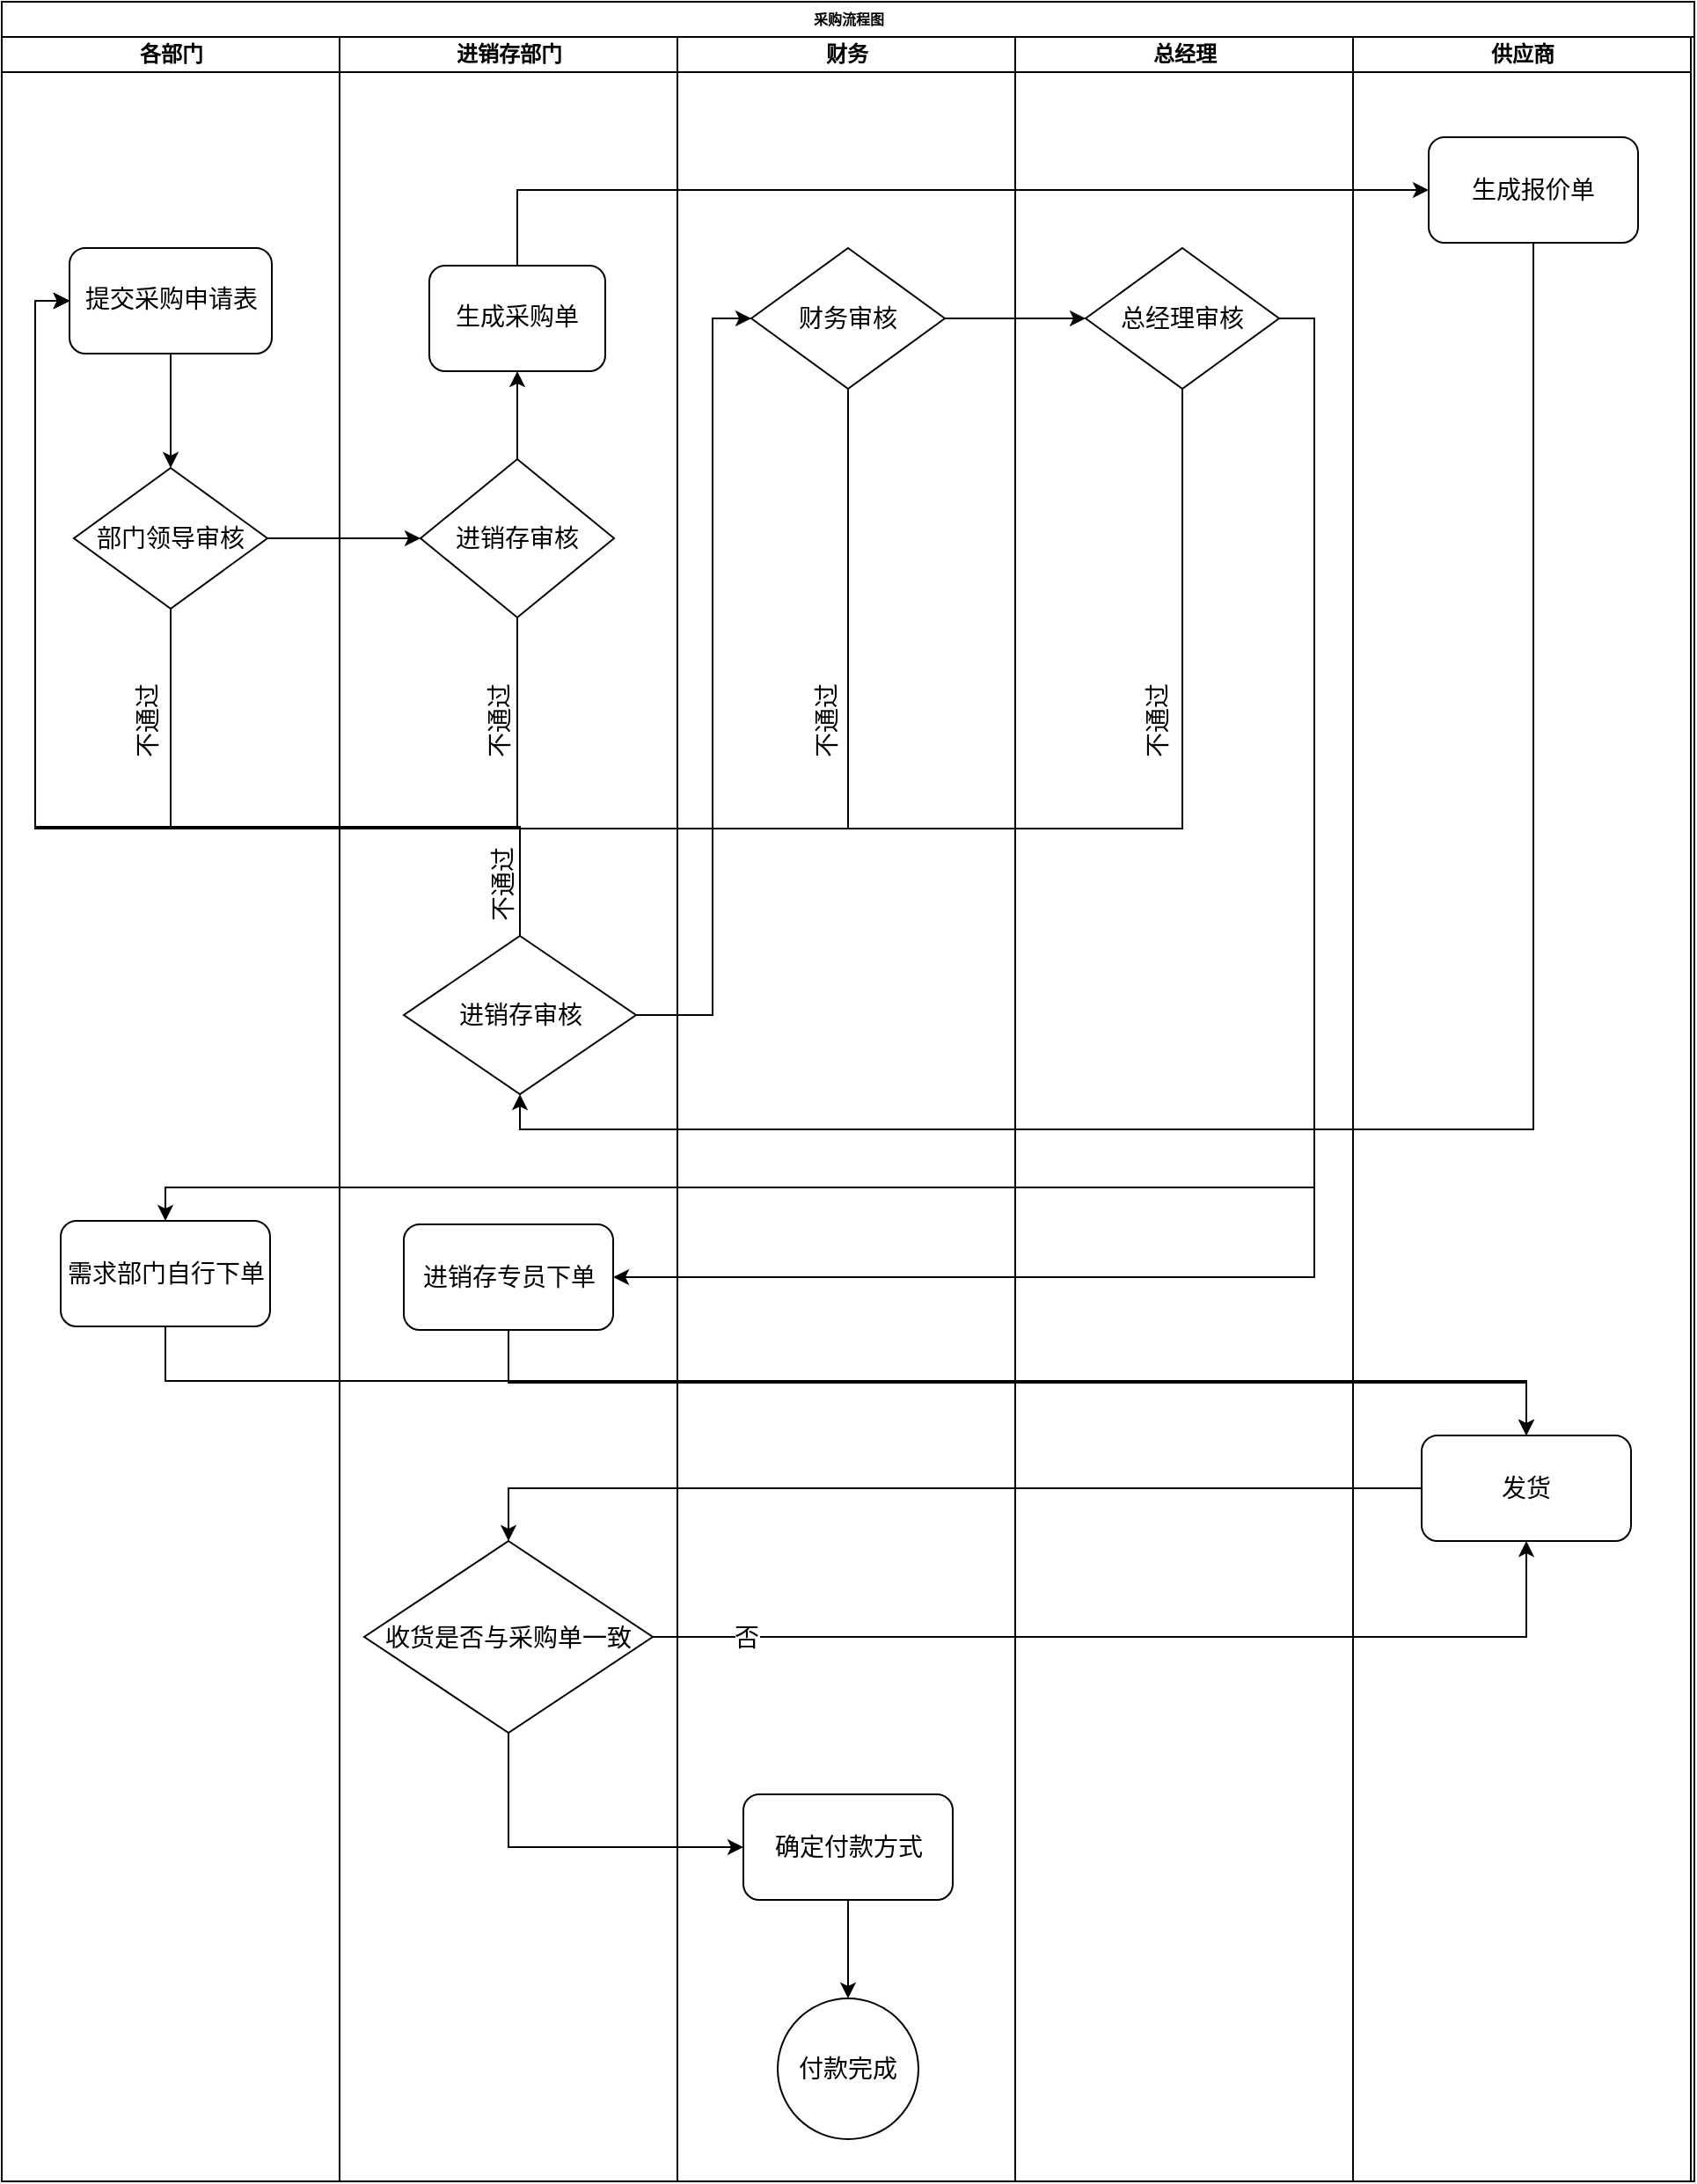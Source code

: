 <mxfile version="12.9.12" type="github">
  <diagram id="5PWfzPO6Jx__woqUqDD8" name="第 1 页">
    <mxGraphModel dx="1038" dy="548" grid="0" gridSize="10" guides="1" tooltips="1" connect="1" arrows="1" fold="1" page="1" pageScale="1" pageWidth="1169" pageHeight="827" math="0" shadow="0">
      <root>
        <mxCell id="0" />
        <mxCell id="1" parent="0" />
        <mxCell id="ssmvnQJbBFKJemoLIA-i-1" value="采购流程图" style="swimlane;html=1;childLayout=stackLayout;startSize=20;rounded=0;shadow=0;labelBackgroundColor=none;strokeWidth=1;fontFamily=Verdana;fontSize=8;align=center;gradientColor=#ffffff;swimlaneFillColor=#ffffff;" vertex="1" parent="1">
          <mxGeometry x="72" y="15" width="962" height="1239" as="geometry" />
        </mxCell>
        <mxCell id="ssmvnQJbBFKJemoLIA-i-2" value="各部门" style="swimlane;html=1;startSize=20;" vertex="1" parent="ssmvnQJbBFKJemoLIA-i-1">
          <mxGeometry y="20" width="192" height="1219" as="geometry" />
        </mxCell>
        <mxCell id="ssmvnQJbBFKJemoLIA-i-3" style="edgeStyle=orthogonalEdgeStyle;rounded=0;orthogonalLoop=1;jettySize=auto;html=1;exitX=0.5;exitY=1;exitDx=0;exitDy=0;entryX=0.5;entryY=0;entryDx=0;entryDy=0;" edge="1" parent="ssmvnQJbBFKJemoLIA-i-2" source="ssmvnQJbBFKJemoLIA-i-4" target="ssmvnQJbBFKJemoLIA-i-6">
          <mxGeometry relative="1" as="geometry" />
        </mxCell>
        <mxCell id="ssmvnQJbBFKJemoLIA-i-7" value="不通过" style="text;html=1;align=center;verticalAlign=middle;resizable=0;points=[];autosize=1;fontSize=14;horizontal=0;" vertex="1" parent="ssmvnQJbBFKJemoLIA-i-2">
          <mxGeometry x="53" y="379" width="60" height="20" as="geometry" />
        </mxCell>
        <mxCell id="ssmvnQJbBFKJemoLIA-i-4" value="提交采购申请表" style="rounded=1;whiteSpace=wrap;html=1;shadow=0;labelBackgroundColor=none;strokeWidth=1;fontFamily=Verdana;fontSize=14;align=center;fontStyle=0" vertex="1" parent="ssmvnQJbBFKJemoLIA-i-2">
          <mxGeometry x="38.5" y="120" width="115" height="60" as="geometry" />
        </mxCell>
        <mxCell id="ssmvnQJbBFKJemoLIA-i-5" style="edgeStyle=orthogonalEdgeStyle;rounded=0;orthogonalLoop=1;jettySize=auto;html=1;exitX=0.5;exitY=1;exitDx=0;exitDy=0;entryX=0;entryY=0.5;entryDx=0;entryDy=0;fontSize=14;" edge="1" parent="ssmvnQJbBFKJemoLIA-i-2" source="ssmvnQJbBFKJemoLIA-i-6" target="ssmvnQJbBFKJemoLIA-i-4">
          <mxGeometry relative="1" as="geometry">
            <Array as="points">
              <mxPoint x="96" y="450" />
              <mxPoint x="19" y="450" />
              <mxPoint x="19" y="150" />
            </Array>
          </mxGeometry>
        </mxCell>
        <mxCell id="ssmvnQJbBFKJemoLIA-i-6" value="部门领导审核" style="rhombus;whiteSpace=wrap;html=1;fontStyle=0;fontSize=14;" vertex="1" parent="ssmvnQJbBFKJemoLIA-i-2">
          <mxGeometry x="41" y="245" width="110" height="80" as="geometry" />
        </mxCell>
        <mxCell id="ssmvnQJbBFKJemoLIA-i-29" value="&lt;span style=&quot;font-family: &amp;#34;helvetica&amp;#34;&quot;&gt;需求部门自行下单&lt;/span&gt;" style="rounded=1;whiteSpace=wrap;html=1;shadow=0;labelBackgroundColor=none;strokeWidth=1;fontFamily=Verdana;fontSize=14;align=center;fontStyle=0" vertex="1" parent="ssmvnQJbBFKJemoLIA-i-2">
          <mxGeometry x="33.5" y="673" width="119" height="60" as="geometry" />
        </mxCell>
        <mxCell id="ssmvnQJbBFKJemoLIA-i-8" value="进销存部门" style="swimlane;html=1;startSize=20;flipH=1;flipV=0;" vertex="1" parent="ssmvnQJbBFKJemoLIA-i-1">
          <mxGeometry x="192" y="20" width="192" height="1219" as="geometry" />
        </mxCell>
        <mxCell id="ssmvnQJbBFKJemoLIA-i-12" value="不通过" style="text;html=1;align=center;verticalAlign=middle;resizable=0;points=[];autosize=1;fontSize=14;horizontal=0;" vertex="1" parent="ssmvnQJbBFKJemoLIA-i-8">
          <mxGeometry x="61" y="379" width="60" height="20" as="geometry" />
        </mxCell>
        <mxCell id="ssmvnQJbBFKJemoLIA-i-51" value="不通过" style="text;html=1;align=center;verticalAlign=middle;resizable=0;points=[];autosize=1;fontSize=14;horizontal=0;" vertex="1" parent="ssmvnQJbBFKJemoLIA-i-8">
          <mxGeometry x="63" y="472" width="60" height="20" as="geometry" />
        </mxCell>
        <mxCell id="ssmvnQJbBFKJemoLIA-i-61" value="收货是否与采购单一致" style="rhombus;whiteSpace=wrap;html=1;fontStyle=0;fontSize=14;" vertex="1" parent="ssmvnQJbBFKJemoLIA-i-8">
          <mxGeometry x="14" y="855" width="164" height="109" as="geometry" />
        </mxCell>
        <mxCell id="ssmvnQJbBFKJemoLIA-i-30" value="&lt;span style=&quot;font-family: &amp;#34;helvetica&amp;#34;&quot;&gt;进销存专员下单&lt;/span&gt;" style="rounded=1;whiteSpace=wrap;html=1;shadow=0;labelBackgroundColor=none;strokeWidth=1;fontFamily=Verdana;fontSize=14;align=center;fontStyle=0" vertex="1" parent="ssmvnQJbBFKJemoLIA-i-8">
          <mxGeometry x="36.5" y="675" width="119" height="60" as="geometry" />
        </mxCell>
        <mxCell id="ssmvnQJbBFKJemoLIA-i-9" value="生成采购单" style="rounded=1;whiteSpace=wrap;html=1;shadow=0;labelBackgroundColor=none;strokeWidth=1;fontFamily=Verdana;fontSize=14;align=center;fontStyle=0" vertex="1" parent="ssmvnQJbBFKJemoLIA-i-8">
          <mxGeometry x="51" y="130" width="100" height="60" as="geometry" />
        </mxCell>
        <mxCell id="ssmvnQJbBFKJemoLIA-i-10" style="edgeStyle=orthogonalEdgeStyle;rounded=0;orthogonalLoop=1;jettySize=auto;html=1;exitX=0.5;exitY=0;exitDx=0;exitDy=0;fontSize=14;" edge="1" parent="ssmvnQJbBFKJemoLIA-i-8" source="ssmvnQJbBFKJemoLIA-i-11" target="ssmvnQJbBFKJemoLIA-i-9">
          <mxGeometry relative="1" as="geometry" />
        </mxCell>
        <mxCell id="ssmvnQJbBFKJemoLIA-i-11" value="进销存审核" style="rhombus;whiteSpace=wrap;html=1;fontStyle=0;fontSize=14;" vertex="1" parent="ssmvnQJbBFKJemoLIA-i-8">
          <mxGeometry x="46" y="240" width="110" height="90" as="geometry" />
        </mxCell>
        <mxCell id="ssmvnQJbBFKJemoLIA-i-46" value="进销存审核" style="rhombus;whiteSpace=wrap;html=1;fontStyle=0;fontSize=14;" vertex="1" parent="ssmvnQJbBFKJemoLIA-i-8">
          <mxGeometry x="36.5" y="511" width="132" height="90" as="geometry" />
        </mxCell>
        <mxCell id="ssmvnQJbBFKJemoLIA-i-13" value="财务" style="swimlane;html=1;startSize=20;" vertex="1" parent="ssmvnQJbBFKJemoLIA-i-1">
          <mxGeometry x="384" y="20" width="192" height="1219" as="geometry" />
        </mxCell>
        <mxCell id="ssmvnQJbBFKJemoLIA-i-15" value="不通过" style="text;html=1;align=center;verticalAlign=middle;resizable=0;points=[];autosize=1;fontSize=14;horizontal=0;" vertex="1" parent="ssmvnQJbBFKJemoLIA-i-13">
          <mxGeometry x="55" y="379" width="60" height="20" as="geometry" />
        </mxCell>
        <mxCell id="ssmvnQJbBFKJemoLIA-i-67" value="&lt;font style=&quot;font-size: 14px&quot;&gt;付款完成&lt;/font&gt;" style="ellipse;whiteSpace=wrap;html=1;aspect=fixed;gradientColor=#ffffff;" vertex="1" parent="ssmvnQJbBFKJemoLIA-i-13">
          <mxGeometry x="57" y="1115" width="80" height="80" as="geometry" />
        </mxCell>
        <mxCell id="ssmvnQJbBFKJemoLIA-i-14" value="财务审核" style="rhombus;whiteSpace=wrap;html=1;fontStyle=0;fontSize=14;" vertex="1" parent="ssmvnQJbBFKJemoLIA-i-13">
          <mxGeometry x="42" y="120" width="110" height="80" as="geometry" />
        </mxCell>
        <mxCell id="ssmvnQJbBFKJemoLIA-i-74" style="edgeStyle=orthogonalEdgeStyle;rounded=0;orthogonalLoop=1;jettySize=auto;html=1;exitX=0.5;exitY=1;exitDx=0;exitDy=0;entryX=0.5;entryY=0;entryDx=0;entryDy=0;" edge="1" parent="ssmvnQJbBFKJemoLIA-i-13" source="ssmvnQJbBFKJemoLIA-i-70" target="ssmvnQJbBFKJemoLIA-i-67">
          <mxGeometry relative="1" as="geometry" />
        </mxCell>
        <mxCell id="ssmvnQJbBFKJemoLIA-i-70" value="&lt;span style=&quot;font-family: &amp;#34;helvetica&amp;#34;&quot;&gt;确定付款方式&lt;/span&gt;" style="rounded=1;whiteSpace=wrap;html=1;shadow=0;labelBackgroundColor=none;strokeWidth=1;fontFamily=Verdana;fontSize=14;align=center;fontStyle=0" vertex="1" parent="ssmvnQJbBFKJemoLIA-i-13">
          <mxGeometry x="37.5" y="999" width="119" height="60" as="geometry" />
        </mxCell>
        <mxCell id="ssmvnQJbBFKJemoLIA-i-16" value="总经理" style="swimlane;html=1;startSize=20;" vertex="1" parent="ssmvnQJbBFKJemoLIA-i-1">
          <mxGeometry x="576" y="20" width="192" height="1219" as="geometry" />
        </mxCell>
        <mxCell id="ssmvnQJbBFKJemoLIA-i-18" value="不通过" style="text;html=1;align=center;verticalAlign=middle;resizable=0;points=[];autosize=1;fontSize=14;horizontal=0;" vertex="1" parent="ssmvnQJbBFKJemoLIA-i-16">
          <mxGeometry x="51" y="379" width="60" height="20" as="geometry" />
        </mxCell>
        <mxCell id="ssmvnQJbBFKJemoLIA-i-17" value="总经理审核" style="rhombus;whiteSpace=wrap;html=1;fontStyle=0;fontSize=14;" vertex="1" parent="ssmvnQJbBFKJemoLIA-i-16">
          <mxGeometry x="40" y="120" width="110" height="80" as="geometry" />
        </mxCell>
        <mxCell id="ssmvnQJbBFKJemoLIA-i-22" style="edgeStyle=orthogonalEdgeStyle;rounded=0;orthogonalLoop=1;jettySize=auto;html=1;exitX=1;exitY=0.5;exitDx=0;exitDy=0;entryX=0;entryY=0.5;entryDx=0;entryDy=0;" edge="1" parent="ssmvnQJbBFKJemoLIA-i-1" source="ssmvnQJbBFKJemoLIA-i-14" target="ssmvnQJbBFKJemoLIA-i-17">
          <mxGeometry relative="1" as="geometry" />
        </mxCell>
        <mxCell id="ssmvnQJbBFKJemoLIA-i-24" style="edgeStyle=orthogonalEdgeStyle;rounded=0;orthogonalLoop=1;jettySize=auto;html=1;exitX=1;exitY=0.5;exitDx=0;exitDy=0;entryX=0;entryY=0.5;entryDx=0;entryDy=0;fontSize=14;" edge="1" parent="ssmvnQJbBFKJemoLIA-i-1" source="ssmvnQJbBFKJemoLIA-i-6" target="ssmvnQJbBFKJemoLIA-i-11">
          <mxGeometry relative="1" as="geometry" />
        </mxCell>
        <mxCell id="ssmvnQJbBFKJemoLIA-i-25" style="edgeStyle=orthogonalEdgeStyle;rounded=0;orthogonalLoop=1;jettySize=auto;html=1;exitX=0.5;exitY=1;exitDx=0;exitDy=0;fontSize=14;entryX=0;entryY=0.5;entryDx=0;entryDy=0;" edge="1" parent="ssmvnQJbBFKJemoLIA-i-1" source="ssmvnQJbBFKJemoLIA-i-14" target="ssmvnQJbBFKJemoLIA-i-4">
          <mxGeometry relative="1" as="geometry">
            <mxPoint x="270" y="480" as="targetPoint" />
            <Array as="points">
              <mxPoint x="481" y="470" />
              <mxPoint x="19" y="470" />
              <mxPoint x="19" y="170" />
            </Array>
          </mxGeometry>
        </mxCell>
        <mxCell id="ssmvnQJbBFKJemoLIA-i-26" style="edgeStyle=orthogonalEdgeStyle;rounded=0;orthogonalLoop=1;jettySize=auto;html=1;exitX=0.5;exitY=1;exitDx=0;exitDy=0;entryX=0;entryY=0.5;entryDx=0;entryDy=0;fontSize=14;" edge="1" parent="ssmvnQJbBFKJemoLIA-i-1" source="ssmvnQJbBFKJemoLIA-i-17" target="ssmvnQJbBFKJemoLIA-i-4">
          <mxGeometry relative="1" as="geometry">
            <Array as="points">
              <mxPoint x="671" y="470" />
              <mxPoint x="19" y="470" />
              <mxPoint x="19" y="170" />
            </Array>
          </mxGeometry>
        </mxCell>
        <mxCell id="ssmvnQJbBFKJemoLIA-i-27" style="edgeStyle=orthogonalEdgeStyle;rounded=0;orthogonalLoop=1;jettySize=auto;html=1;exitX=0.5;exitY=1;exitDx=0;exitDy=0;entryX=0;entryY=0.5;entryDx=0;entryDy=0;fontSize=14;" edge="1" parent="ssmvnQJbBFKJemoLIA-i-1" source="ssmvnQJbBFKJemoLIA-i-11" target="ssmvnQJbBFKJemoLIA-i-4">
          <mxGeometry relative="1" as="geometry">
            <Array as="points">
              <mxPoint x="293" y="470" />
              <mxPoint x="19" y="470" />
              <mxPoint x="19" y="170" />
            </Array>
          </mxGeometry>
        </mxCell>
        <mxCell id="ssmvnQJbBFKJemoLIA-i-28" style="edgeStyle=orthogonalEdgeStyle;rounded=0;orthogonalLoop=1;jettySize=auto;html=1;exitX=1;exitY=0.5;exitDx=0;exitDy=0;entryX=1;entryY=0.5;entryDx=0;entryDy=0;" edge="1" parent="ssmvnQJbBFKJemoLIA-i-1" source="ssmvnQJbBFKJemoLIA-i-17" target="ssmvnQJbBFKJemoLIA-i-30">
          <mxGeometry relative="1" as="geometry">
            <mxPoint x="790.6" y="257.8" as="targetPoint" />
          </mxGeometry>
        </mxCell>
        <mxCell id="ssmvnQJbBFKJemoLIA-i-31" style="edgeStyle=orthogonalEdgeStyle;rounded=0;orthogonalLoop=1;jettySize=auto;html=1;exitX=1;exitY=0.5;exitDx=0;exitDy=0;entryX=0.5;entryY=0;entryDx=0;entryDy=0;" edge="1" parent="ssmvnQJbBFKJemoLIA-i-1" source="ssmvnQJbBFKJemoLIA-i-17" target="ssmvnQJbBFKJemoLIA-i-29">
          <mxGeometry relative="1" as="geometry">
            <mxPoint x="109" y="641" as="targetPoint" />
            <Array as="points">
              <mxPoint x="746" y="180" />
              <mxPoint x="746" y="674" />
              <mxPoint x="93" y="674" />
            </Array>
          </mxGeometry>
        </mxCell>
        <mxCell id="ssmvnQJbBFKJemoLIA-i-19" value="供应商" style="swimlane;html=1;startSize=20;labelBorderColor=none;" vertex="1" parent="ssmvnQJbBFKJemoLIA-i-1">
          <mxGeometry x="768" y="20" width="192" height="1219" as="geometry" />
        </mxCell>
        <mxCell id="ssmvnQJbBFKJemoLIA-i-33" value="&lt;span style=&quot;font-family: &amp;#34;helvetica&amp;#34;&quot;&gt;发货&lt;/span&gt;" style="rounded=1;whiteSpace=wrap;html=1;shadow=0;labelBackgroundColor=none;strokeWidth=1;fontFamily=Verdana;fontSize=14;align=center;fontStyle=0" vertex="1" parent="ssmvnQJbBFKJemoLIA-i-19">
          <mxGeometry x="39" y="795" width="119" height="60" as="geometry" />
        </mxCell>
        <mxCell id="ssmvnQJbBFKJemoLIA-i-39" value="&lt;font face=&quot;helvetica&quot;&gt;生成报价单&lt;/font&gt;" style="rounded=1;whiteSpace=wrap;html=1;shadow=0;labelBackgroundColor=none;strokeWidth=1;fontFamily=Verdana;fontSize=14;align=center;fontStyle=0" vertex="1" parent="ssmvnQJbBFKJemoLIA-i-19">
          <mxGeometry x="43" y="57" width="119" height="60" as="geometry" />
        </mxCell>
        <mxCell id="ssmvnQJbBFKJemoLIA-i-43" style="edgeStyle=orthogonalEdgeStyle;rounded=0;orthogonalLoop=1;jettySize=auto;html=1;exitX=0.5;exitY=0;exitDx=0;exitDy=0;entryX=0;entryY=0.5;entryDx=0;entryDy=0;" edge="1" parent="ssmvnQJbBFKJemoLIA-i-1" source="ssmvnQJbBFKJemoLIA-i-9" target="ssmvnQJbBFKJemoLIA-i-39">
          <mxGeometry relative="1" as="geometry" />
        </mxCell>
        <mxCell id="ssmvnQJbBFKJemoLIA-i-37" style="edgeStyle=orthogonalEdgeStyle;rounded=0;orthogonalLoop=1;jettySize=auto;html=1;exitX=0.5;exitY=1;exitDx=0;exitDy=0;entryX=0.5;entryY=0;entryDx=0;entryDy=0;" edge="1" parent="ssmvnQJbBFKJemoLIA-i-1" source="ssmvnQJbBFKJemoLIA-i-30" target="ssmvnQJbBFKJemoLIA-i-33">
          <mxGeometry relative="1" as="geometry" />
        </mxCell>
        <mxCell id="ssmvnQJbBFKJemoLIA-i-36" style="edgeStyle=orthogonalEdgeStyle;rounded=0;orthogonalLoop=1;jettySize=auto;html=1;exitX=0.5;exitY=1;exitDx=0;exitDy=0;entryX=0.5;entryY=0;entryDx=0;entryDy=0;" edge="1" parent="ssmvnQJbBFKJemoLIA-i-1" source="ssmvnQJbBFKJemoLIA-i-29" target="ssmvnQJbBFKJemoLIA-i-33">
          <mxGeometry relative="1" as="geometry" />
        </mxCell>
        <mxCell id="ssmvnQJbBFKJemoLIA-i-47" style="edgeStyle=orthogonalEdgeStyle;rounded=0;orthogonalLoop=1;jettySize=auto;html=1;exitX=0.5;exitY=1;exitDx=0;exitDy=0;entryX=0.5;entryY=1;entryDx=0;entryDy=0;" edge="1" parent="ssmvnQJbBFKJemoLIA-i-1" source="ssmvnQJbBFKJemoLIA-i-39" target="ssmvnQJbBFKJemoLIA-i-46">
          <mxGeometry relative="1" as="geometry" />
        </mxCell>
        <mxCell id="ssmvnQJbBFKJemoLIA-i-48" style="edgeStyle=orthogonalEdgeStyle;rounded=0;orthogonalLoop=1;jettySize=auto;html=1;exitX=1;exitY=0.5;exitDx=0;exitDy=0;entryX=0;entryY=0.5;entryDx=0;entryDy=0;" edge="1" parent="ssmvnQJbBFKJemoLIA-i-1" source="ssmvnQJbBFKJemoLIA-i-46" target="ssmvnQJbBFKJemoLIA-i-14">
          <mxGeometry relative="1" as="geometry">
            <Array as="points">
              <mxPoint x="404" y="576" />
              <mxPoint x="404" y="180" />
            </Array>
          </mxGeometry>
        </mxCell>
        <mxCell id="ssmvnQJbBFKJemoLIA-i-50" style="edgeStyle=orthogonalEdgeStyle;rounded=0;orthogonalLoop=1;jettySize=auto;html=1;exitX=0.5;exitY=0;exitDx=0;exitDy=0;entryX=0;entryY=0.5;entryDx=0;entryDy=0;" edge="1" parent="ssmvnQJbBFKJemoLIA-i-1" source="ssmvnQJbBFKJemoLIA-i-46" target="ssmvnQJbBFKJemoLIA-i-4">
          <mxGeometry relative="1" as="geometry">
            <Array as="points">
              <mxPoint x="294" y="469" />
              <mxPoint x="19" y="469" />
              <mxPoint x="19" y="170" />
            </Array>
          </mxGeometry>
        </mxCell>
        <mxCell id="ssmvnQJbBFKJemoLIA-i-64" style="edgeStyle=orthogonalEdgeStyle;rounded=0;orthogonalLoop=1;jettySize=auto;html=1;exitX=0;exitY=0.5;exitDx=0;exitDy=0;entryX=0.5;entryY=0;entryDx=0;entryDy=0;" edge="1" parent="ssmvnQJbBFKJemoLIA-i-1" source="ssmvnQJbBFKJemoLIA-i-33" target="ssmvnQJbBFKJemoLIA-i-61">
          <mxGeometry relative="1" as="geometry" />
        </mxCell>
        <mxCell id="ssmvnQJbBFKJemoLIA-i-65" style="edgeStyle=orthogonalEdgeStyle;rounded=0;orthogonalLoop=1;jettySize=auto;html=1;exitX=1;exitY=0.5;exitDx=0;exitDy=0;entryX=0.5;entryY=1;entryDx=0;entryDy=0;" edge="1" parent="ssmvnQJbBFKJemoLIA-i-1" source="ssmvnQJbBFKJemoLIA-i-61" target="ssmvnQJbBFKJemoLIA-i-33">
          <mxGeometry relative="1" as="geometry" />
        </mxCell>
        <mxCell id="ssmvnQJbBFKJemoLIA-i-66" value="&lt;font style=&quot;font-size: 14px&quot;&gt;否&lt;/font&gt;" style="edgeLabel;html=1;align=center;verticalAlign=middle;resizable=0;points=[];" vertex="1" connectable="0" parent="ssmvnQJbBFKJemoLIA-i-65">
          <mxGeometry x="-0.531" y="2" relative="1" as="geometry">
            <mxPoint x="-76" y="2" as="offset" />
          </mxGeometry>
        </mxCell>
        <mxCell id="ssmvnQJbBFKJemoLIA-i-73" style="edgeStyle=orthogonalEdgeStyle;rounded=0;orthogonalLoop=1;jettySize=auto;html=1;exitX=0.5;exitY=1;exitDx=0;exitDy=0;entryX=0;entryY=0.5;entryDx=0;entryDy=0;" edge="1" parent="ssmvnQJbBFKJemoLIA-i-1" source="ssmvnQJbBFKJemoLIA-i-61" target="ssmvnQJbBFKJemoLIA-i-70">
          <mxGeometry relative="1" as="geometry" />
        </mxCell>
      </root>
    </mxGraphModel>
  </diagram>
</mxfile>
